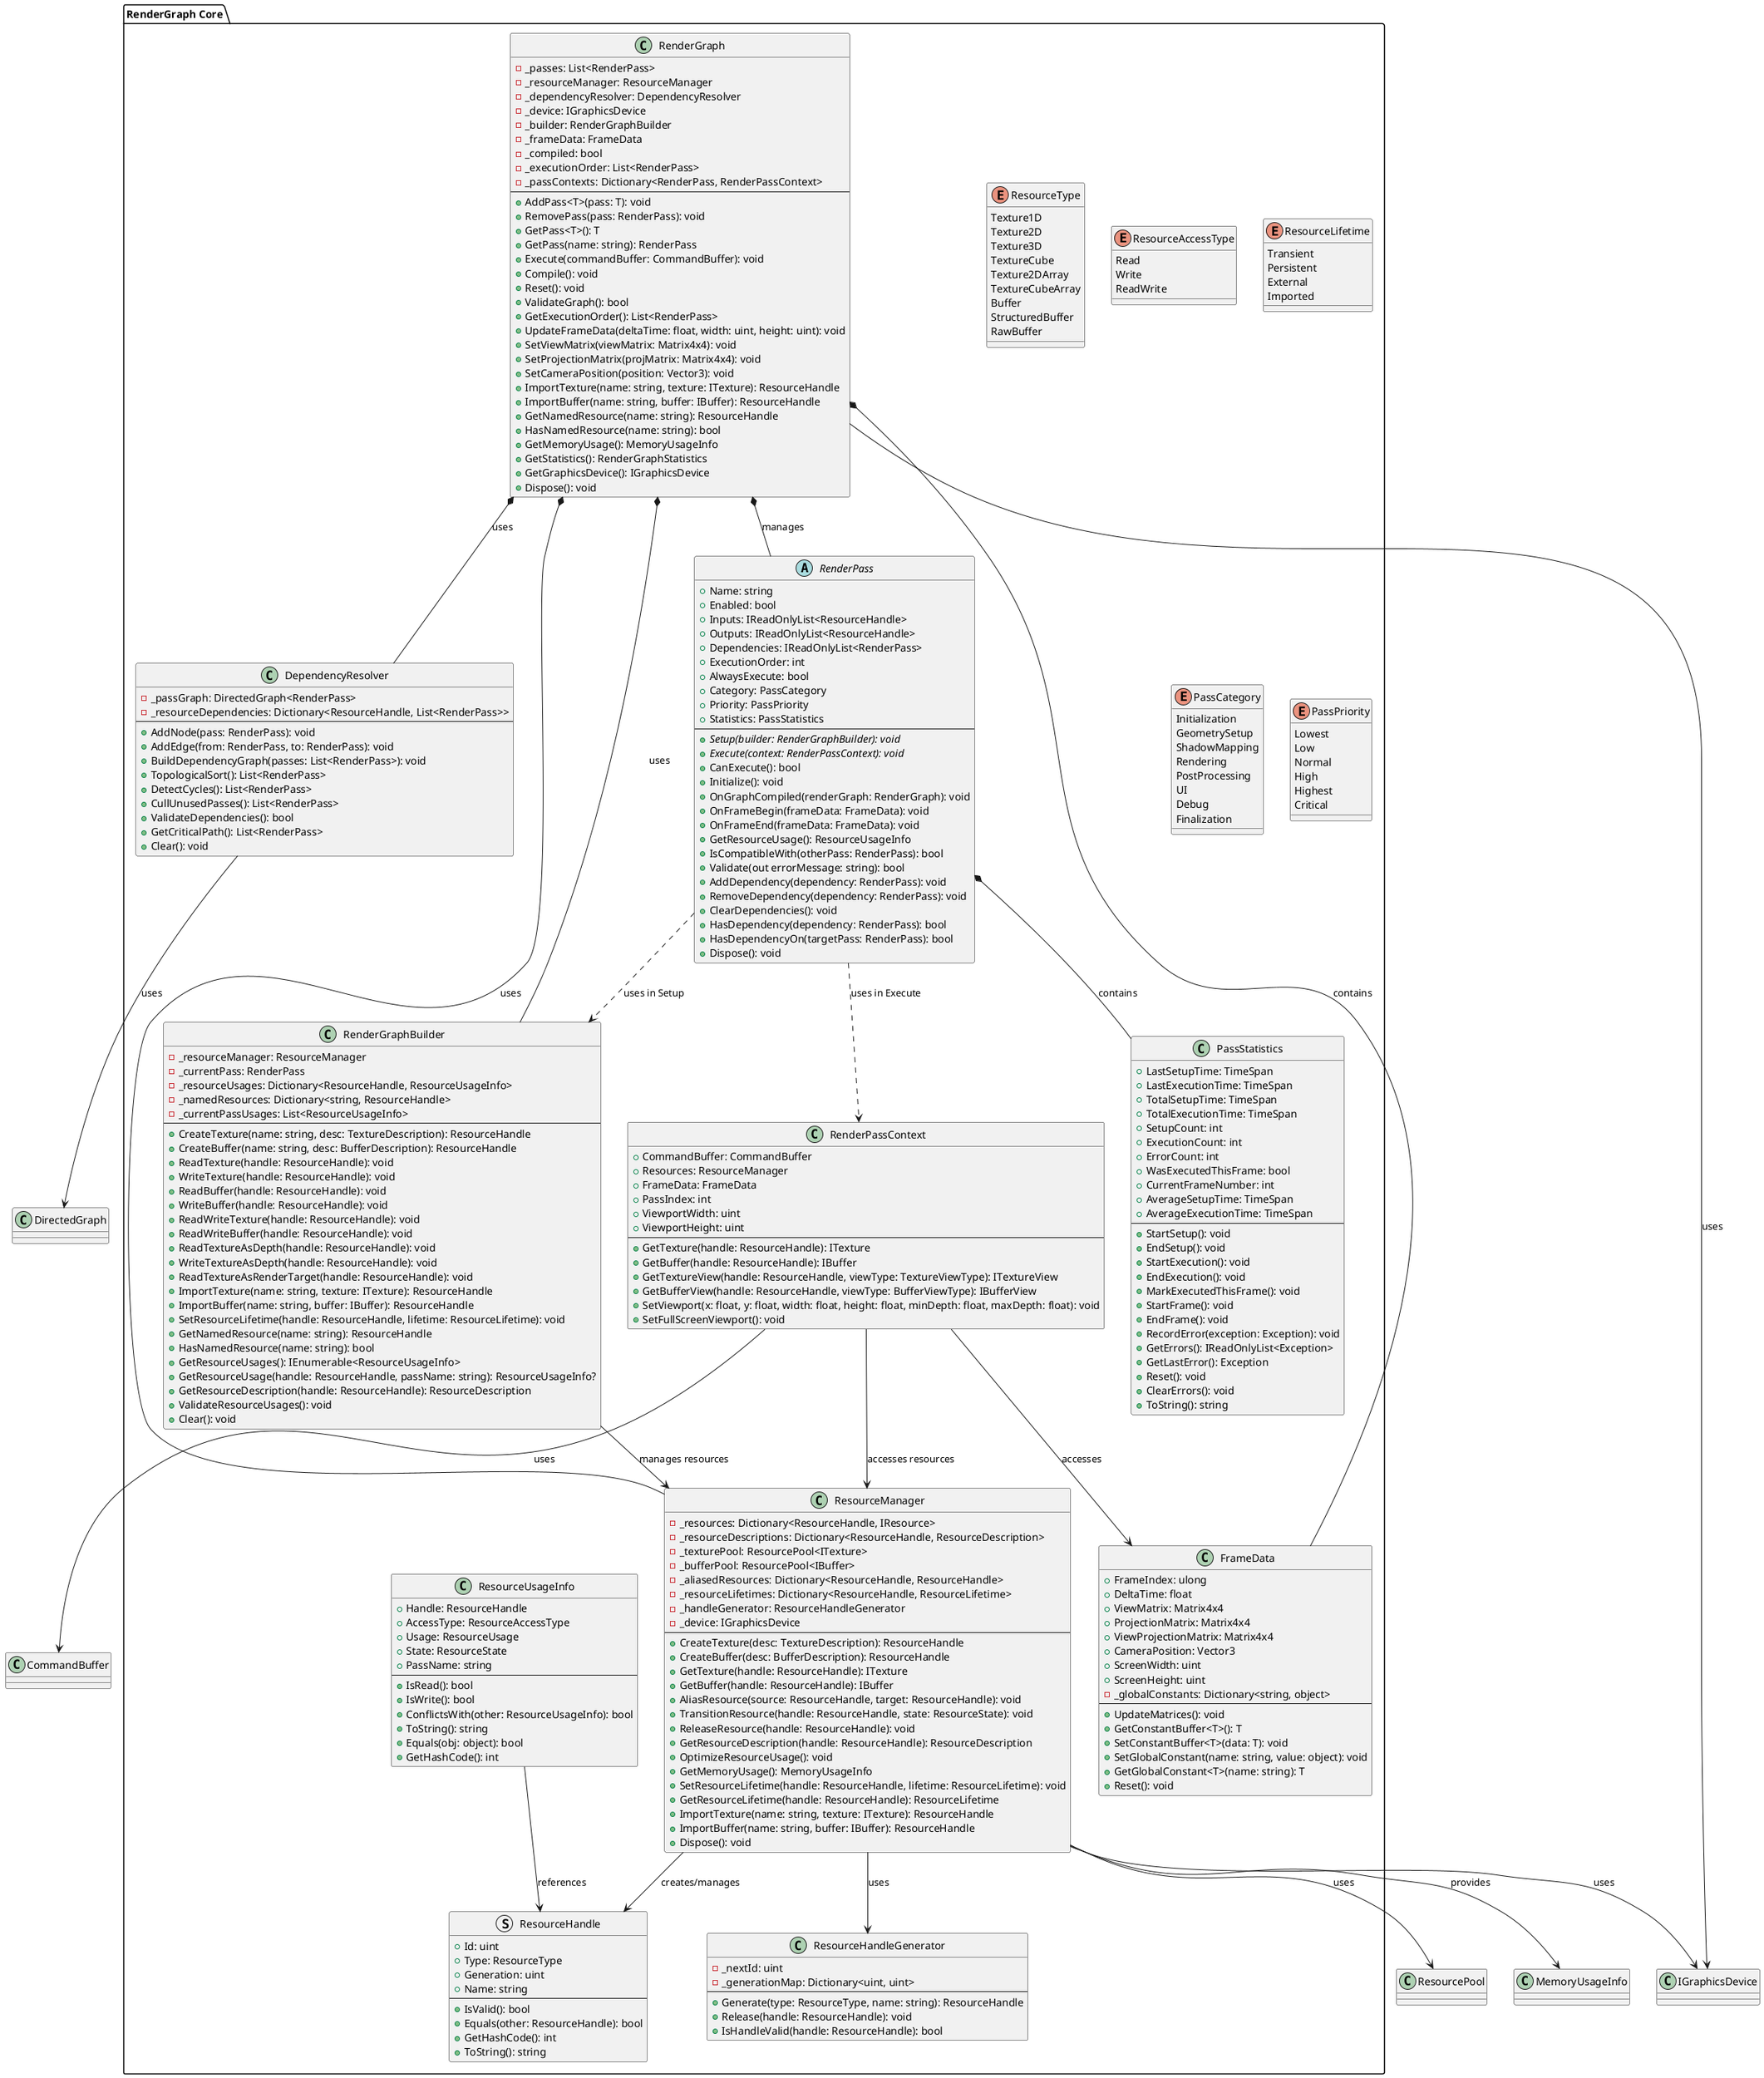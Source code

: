 @startuml Core

package "RenderGraph Core" {
    class RenderGraph {
        - _passes: List<RenderPass>
        - _resourceManager: ResourceManager
        - _dependencyResolver: DependencyResolver
        - _device: IGraphicsDevice
        - _builder: RenderGraphBuilder
        - _frameData: FrameData
        - _compiled: bool
        - _executionOrder: List<RenderPass>
        - _passContexts: Dictionary<RenderPass, RenderPassContext>
        --
        + AddPass<T>(pass: T): void
        + RemovePass(pass: RenderPass): void
        + GetPass<T>(): T
        + GetPass(name: string): RenderPass
        + Execute(commandBuffer: CommandBuffer): void
        + Compile(): void
        + Reset(): void
        + ValidateGraph(): bool
        + GetExecutionOrder(): List<RenderPass>
        + UpdateFrameData(deltaTime: float, width: uint, height: uint): void
        + SetViewMatrix(viewMatrix: Matrix4x4): void
        + SetProjectionMatrix(projMatrix: Matrix4x4): void
        + SetCameraPosition(position: Vector3): void
        + ImportTexture(name: string, texture: ITexture): ResourceHandle
        + ImportBuffer(name: string, buffer: IBuffer): ResourceHandle
        + GetNamedResource(name: string): ResourceHandle
        + HasNamedResource(name: string): bool
        + GetMemoryUsage(): MemoryUsageInfo
        + GetStatistics(): RenderGraphStatistics
        + GetGraphicsDevice(): IGraphicsDevice
        + Dispose(): void
    }

    abstract class RenderPass {
        + Name: string
        + Enabled: bool
        + Inputs: IReadOnlyList<ResourceHandle>
        + Outputs: IReadOnlyList<ResourceHandle>
        + Dependencies: IReadOnlyList<RenderPass>
        + ExecutionOrder: int
        + AlwaysExecute: bool
        + Category: PassCategory
        + Priority: PassPriority
        + Statistics: PassStatistics
        --
        + {abstract} Setup(builder: RenderGraphBuilder): void
        + {abstract} Execute(context: RenderPassContext): void
        + CanExecute(): bool
        + Initialize(): void
        + OnGraphCompiled(renderGraph: RenderGraph): void
        + OnFrameBegin(frameData: FrameData): void
        + OnFrameEnd(frameData: FrameData): void
        + GetResourceUsage(): ResourceUsageInfo
        + IsCompatibleWith(otherPass: RenderPass): bool
        + Validate(out errorMessage: string): bool
        + AddDependency(dependency: RenderPass): void
        + RemoveDependency(dependency: RenderPass): void
        + ClearDependencies(): void
        + HasDependency(dependency: RenderPass): bool
        + HasDependencyOn(targetPass: RenderPass): bool
        + Dispose(): void
    }

    class RenderGraphBuilder {
        - _resourceManager: ResourceManager
        - _currentPass: RenderPass
        - _resourceUsages: Dictionary<ResourceHandle, ResourceUsageInfo>
        - _namedResources: Dictionary<string, ResourceHandle>
        - _currentPassUsages: List<ResourceUsageInfo>
        --
        + CreateTexture(name: string, desc: TextureDescription): ResourceHandle
        + CreateBuffer(name: string, desc: BufferDescription): ResourceHandle
        + ReadTexture(handle: ResourceHandle): void
        + WriteTexture(handle: ResourceHandle): void
        + ReadBuffer(handle: ResourceHandle): void
        + WriteBuffer(handle: ResourceHandle): void
        + ReadWriteTexture(handle: ResourceHandle): void
        + ReadWriteBuffer(handle: ResourceHandle): void
        + ReadTextureAsDepth(handle: ResourceHandle): void
        + WriteTextureAsDepth(handle: ResourceHandle): void
        + ReadTextureAsRenderTarget(handle: ResourceHandle): void
        + ImportTexture(name: string, texture: ITexture): ResourceHandle
        + ImportBuffer(name: string, buffer: IBuffer): ResourceHandle
        + SetResourceLifetime(handle: ResourceHandle, lifetime: ResourceLifetime): void
        + GetNamedResource(name: string): ResourceHandle
        + HasNamedResource(name: string): bool
        + GetResourceUsages(): IEnumerable<ResourceUsageInfo>
        + GetResourceUsage(handle: ResourceHandle, passName: string): ResourceUsageInfo?
        + GetResourceDescription(handle: ResourceHandle): ResourceDescription
        + ValidateResourceUsages(): void
        + Clear(): void
    }

    class RenderPassContext {
        + CommandBuffer: CommandBuffer
        + Resources: ResourceManager
        + FrameData: FrameData
        + PassIndex: int
        + ViewportWidth: uint
        + ViewportHeight: uint
        --
        + GetTexture(handle: ResourceHandle): ITexture
        + GetBuffer(handle: ResourceHandle): IBuffer
        + GetTextureView(handle: ResourceHandle, viewType: TextureViewType): ITextureView
        + GetBufferView(handle: ResourceHandle, viewType: BufferViewType): IBufferView
        + SetViewport(x: float, y: float, width: float, height: float, minDepth: float, maxDepth: float): void
        + SetFullScreenViewport(): void
    }

    class ResourceManager {
        - _resources: Dictionary<ResourceHandle, IResource>
        - _resourceDescriptions: Dictionary<ResourceHandle, ResourceDescription>
        - _texturePool: ResourcePool<ITexture>
        - _bufferPool: ResourcePool<IBuffer>
        - _aliasedResources: Dictionary<ResourceHandle, ResourceHandle>
        - _resourceLifetimes: Dictionary<ResourceHandle, ResourceLifetime>
        - _handleGenerator: ResourceHandleGenerator
        - _device: IGraphicsDevice
        --
        + CreateTexture(desc: TextureDescription): ResourceHandle
        + CreateBuffer(desc: BufferDescription): ResourceHandle
        + GetTexture(handle: ResourceHandle): ITexture
        + GetBuffer(handle: ResourceHandle): IBuffer
        + AliasResource(source: ResourceHandle, target: ResourceHandle): void
        + TransitionResource(handle: ResourceHandle, state: ResourceState): void
        + ReleaseResource(handle: ResourceHandle): void
        + GetResourceDescription(handle: ResourceHandle): ResourceDescription
        + OptimizeResourceUsage(): void
        + GetMemoryUsage(): MemoryUsageInfo
        + SetResourceLifetime(handle: ResourceHandle, lifetime: ResourceLifetime): void
        + GetResourceLifetime(handle: ResourceHandle): ResourceLifetime
        + ImportTexture(name: string, texture: ITexture): ResourceHandle
        + ImportBuffer(name: string, buffer: IBuffer): ResourceHandle
        + Dispose(): void
    }

    class DependencyResolver {
        - _passGraph: DirectedGraph<RenderPass>
        - _resourceDependencies: Dictionary<ResourceHandle, List<RenderPass>>
        --
        + AddNode(pass: RenderPass): void
        + AddEdge(from: RenderPass, to: RenderPass): void
        + BuildDependencyGraph(passes: List<RenderPass>): void
        + TopologicalSort(): List<RenderPass>
        + DetectCycles(): List<RenderPass>
        + CullUnusedPasses(): List<RenderPass>
        + ValidateDependencies(): bool
        + GetCriticalPath(): List<RenderPass>
        + Clear(): void
    }

    class FrameData {
        + FrameIndex: ulong
        + DeltaTime: float
        + ViewMatrix: Matrix4x4
        + ProjectionMatrix: Matrix4x4
        + ViewProjectionMatrix: Matrix4x4
        + CameraPosition: Vector3
        + ScreenWidth: uint
        + ScreenHeight: uint
        - _globalConstants: Dictionary<string, object>
        --
        + UpdateMatrices(): void
        + GetConstantBuffer<T>(): T
        + SetConstantBuffer<T>(data: T): void
        + SetGlobalConstant(name: string, value: object): void
        + GetGlobalConstant<T>(name: string): T
        + Reset(): void
    }

    struct ResourceHandle {
        + Id: uint
        + Type: ResourceType
        + Generation: uint
        + Name: string
        --
        + IsValid(): bool
        + Equals(other: ResourceHandle): bool
        + GetHashCode(): int
        + ToString(): string
    }

    class ResourceHandleGenerator {
        - _nextId: uint
        - _generationMap: Dictionary<uint, uint>
        --
        + Generate(type: ResourceType, name: string): ResourceHandle
        + Release(handle: ResourceHandle): void
        + IsHandleValid(handle: ResourceHandle): bool
    }

    class ResourceUsageInfo {
        + Handle: ResourceHandle
        + AccessType: ResourceAccessType
        + Usage: ResourceUsage
        + State: ResourceState
        + PassName: string
        --
        + IsRead(): bool
        + IsWrite(): bool
        + ConflictsWith(other: ResourceUsageInfo): bool
        + ToString(): string
        + Equals(obj: object): bool
        + GetHashCode(): int
    }

    class PassStatistics {
        + LastSetupTime: TimeSpan
        + LastExecutionTime: TimeSpan
        + TotalSetupTime: TimeSpan
        + TotalExecutionTime: TimeSpan
        + SetupCount: int
        + ExecutionCount: int
        + ErrorCount: int
        + WasExecutedThisFrame: bool
        + CurrentFrameNumber: int
        + AverageSetupTime: TimeSpan
        + AverageExecutionTime: TimeSpan
        --
        + StartSetup(): void
        + EndSetup(): void
        + StartExecution(): void
        + EndExecution(): void
        + MarkExecutedThisFrame(): void
        + StartFrame(): void
        + EndFrame(): void
        + RecordError(exception: Exception): void
        + GetErrors(): IReadOnlyList<Exception>
        + GetLastError(): Exception
        + Reset(): void
        + ClearErrors(): void
        + ToString(): string
    }

    enum ResourceType {
        Texture1D
        Texture2D
        Texture3D
        TextureCube
        Texture2DArray
        TextureCubeArray
        Buffer
        StructuredBuffer
        RawBuffer
    }

    enum ResourceAccessType {
        Read
        Write
        ReadWrite
    }

    enum ResourceLifetime {
        Transient
        Persistent
        External
        Imported
    }

    enum PassCategory {
        Initialization
        GeometrySetup
        ShadowMapping
        Rendering
        PostProcessing
        UI
        Debug
        Finalization
    }

    enum PassPriority {
        Lowest
        Low
        Normal
        High
        Highest
        Critical
    }
}

' Core Relationships
RenderGraph *-- RenderPass : manages
RenderGraph *-- ResourceManager : uses
RenderGraph *-- DependencyResolver : uses
RenderGraph *-- RenderGraphBuilder : uses
RenderGraph *-- FrameData : contains
RenderGraph --> IGraphicsDevice : uses

RenderPass ..> RenderGraphBuilder : uses in Setup
RenderPass ..> RenderPassContext : uses in Execute
RenderPass *-- PassStatistics : contains

RenderGraphBuilder --> ResourceManager : manages resources
RenderPassContext --> ResourceManager : accesses resources
RenderPassContext --> CommandBuffer : uses
RenderPassContext --> FrameData : accesses

ResourceManager --> ResourceHandle : creates/manages
ResourceManager --> ResourceHandleGenerator : uses
ResourceManager --> ResourcePool : uses
ResourceManager --> IGraphicsDevice : uses
ResourceManager --> MemoryUsageInfo : provides

DependencyResolver --> DirectedGraph : uses
ResourceUsageInfo --> ResourceHandle : references

@enduml